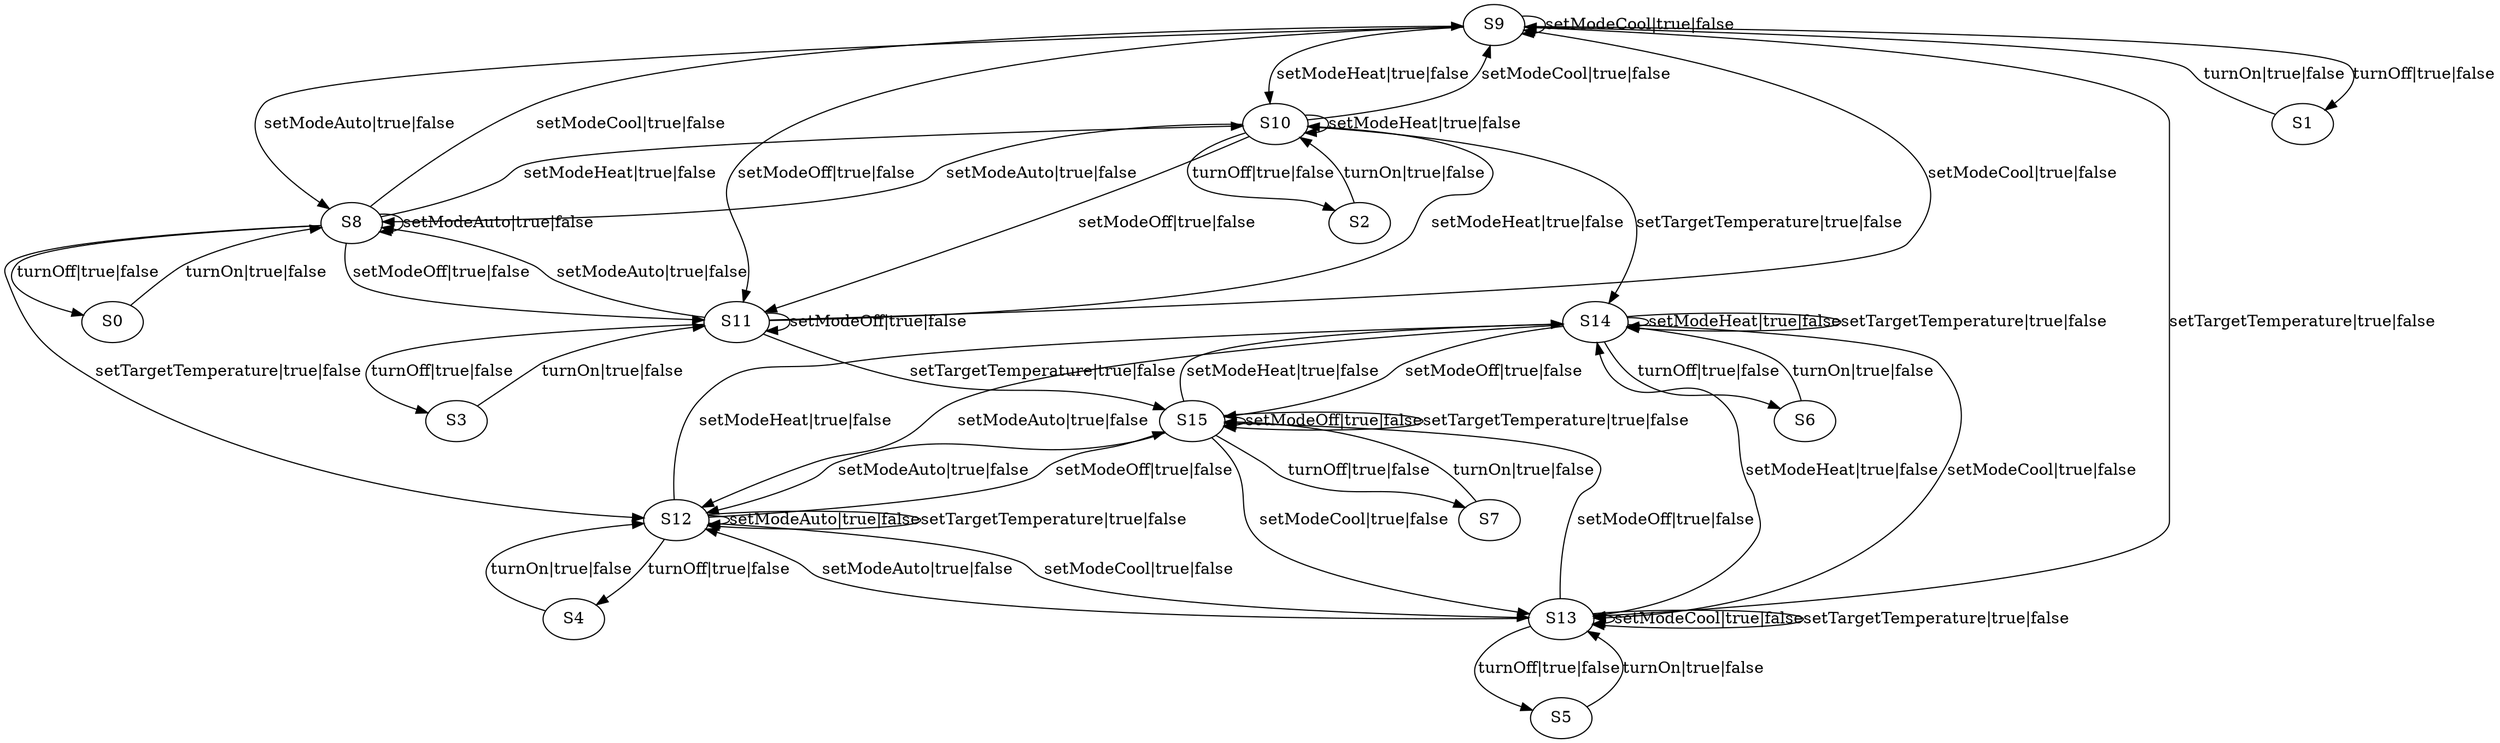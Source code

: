 digraph g {

	S14 -> S6 [label="turnOff|true|false"];
	S10 -> S10 [label="setModeHeat|true|false"];
	S8 -> S9 [label="setModeCool|true|false"];
	S8 -> S0 [label="turnOff|true|false"];
	S10 -> S8 [label="setModeAuto|true|false"];
	S3 -> S11 [label="turnOn|true|false"];
	S10 -> S2 [label="turnOff|true|false"];
	S11 -> S3 [label="turnOff|true|false"];
	S15 -> S12 [label="setModeAuto|true|false"];
	S9 -> S1 [label="turnOff|true|false"];
	S14 -> S14 [label="setModeHeat|true|false"];
	S12 -> S12 [label="setModeAuto|true|false"];
	S13 -> S15 [label="setModeOff|true|false"];
	S8 -> S8 [label="setModeAuto|true|false"];
	S15 -> S7 [label="turnOff|true|false"];
	S9 -> S9 [label="setModeCool|true|false"];
	S9 -> S11 [label="setModeOff|true|false"];
	S9 -> S8 [label="setModeAuto|true|false"];
	S4 -> S12 [label="turnOn|true|false"];
	S11 -> S15 [label="setTargetTemperature|true|false"];
	S15 -> S15 [label="setModeOff|true|false"];
	S8 -> S10 [label="setModeHeat|true|false"];
	S9 -> S10 [label="setModeHeat|true|false"];
	S8 -> S11 [label="setModeOff|true|false"];
	S13 -> S5 [label="turnOff|true|false"];
	S12 -> S12 [label="setTargetTemperature|true|false"];
	S13 -> S14 [label="setModeHeat|true|false"];
	S11 -> S8 [label="setModeAuto|true|false"];
	S5 -> S13 [label="turnOn|true|false"];
	S13 -> S13 [label="setModeCool|true|false"];
	S2 -> S10 [label="turnOn|true|false"];
	S11 -> S9 [label="setModeCool|true|false"];
	S10 -> S11 [label="setModeOff|true|false"];
	S15 -> S14 [label="setModeHeat|true|false"];
	S12 -> S4 [label="turnOff|true|false"];
	S14 -> S12 [label="setModeAuto|true|false"];
	S10 -> S14 [label="setTargetTemperature|true|false"];
	S8 -> S12 [label="setTargetTemperature|true|false"];
	S7 -> S15 [label="turnOn|true|false"];
	S14 -> S14 [label="setTargetTemperature|true|false"];
	S9 -> S13 [label="setTargetTemperature|true|false"];
	S11 -> S10 [label="setModeHeat|true|false"];
	S14 -> S15 [label="setModeOff|true|false"];
	S12 -> S14 [label="setModeHeat|true|false"];
	S15 -> S15 [label="setTargetTemperature|true|false"];
	S12 -> S13 [label="setModeCool|true|false"];
	S15 -> S13 [label="setModeCool|true|false"];
	S14 -> S13 [label="setModeCool|true|false"];
	S0 -> S8 [label="turnOn|true|false"];
	S10 -> S9 [label="setModeCool|true|false"];
	S11 -> S11 [label="setModeOff|true|false"];
	S12 -> S15 [label="setModeOff|true|false"];
	S13 -> S12 [label="setModeAuto|true|false"];
	S1 -> S9 [label="turnOn|true|false"];
	S13 -> S13 [label="setTargetTemperature|true|false"];
	S6 -> S14 [label="turnOn|true|false"];

}
